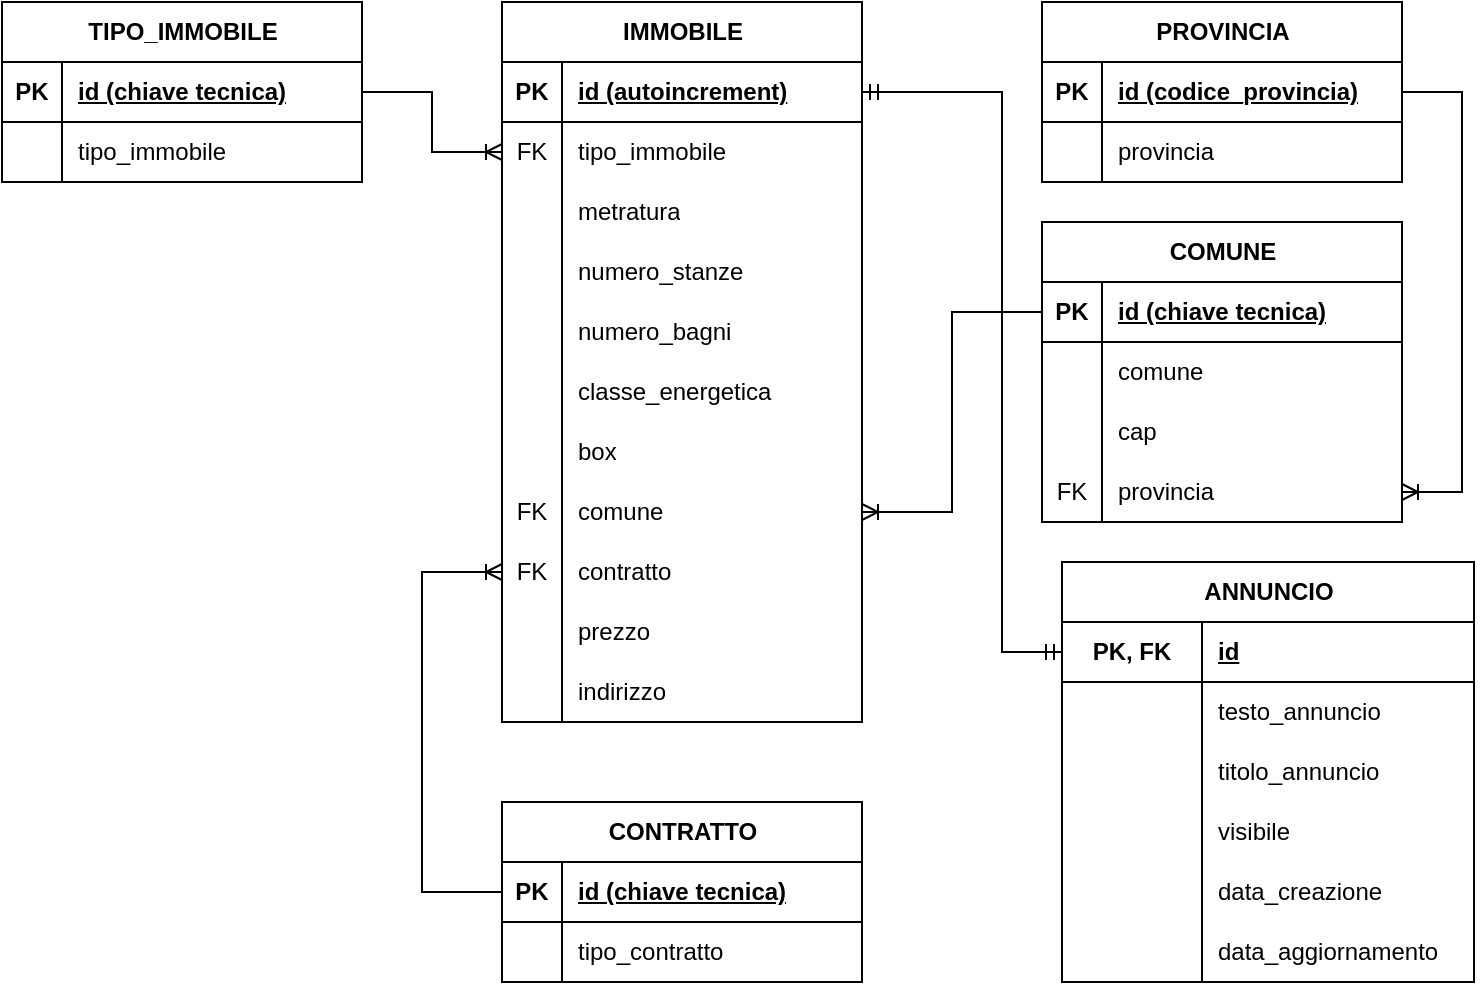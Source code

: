 <mxfile version="21.1.2" type="device">
  <diagram name="Pagina-1" id="sVM4s5IKT-_ZXNT74J5h">
    <mxGraphModel dx="936" dy="529" grid="1" gridSize="10" guides="1" tooltips="1" connect="1" arrows="1" fold="1" page="1" pageScale="1" pageWidth="827" pageHeight="1169" math="0" shadow="0">
      <root>
        <mxCell id="0" />
        <mxCell id="1" parent="0" />
        <mxCell id="firrY18OA7i-S0K21CUR-1" value="IMMOBILE" style="shape=table;startSize=30;container=1;collapsible=1;childLayout=tableLayout;fixedRows=1;rowLines=0;fontStyle=1;align=center;resizeLast=1;html=1;" vertex="1" parent="1">
          <mxGeometry x="304" y="40" width="180" height="360" as="geometry" />
        </mxCell>
        <mxCell id="firrY18OA7i-S0K21CUR-2" value="" style="shape=tableRow;horizontal=0;startSize=0;swimlaneHead=0;swimlaneBody=0;fillColor=none;collapsible=0;dropTarget=0;points=[[0,0.5],[1,0.5]];portConstraint=eastwest;top=0;left=0;right=0;bottom=1;" vertex="1" parent="firrY18OA7i-S0K21CUR-1">
          <mxGeometry y="30" width="180" height="30" as="geometry" />
        </mxCell>
        <mxCell id="firrY18OA7i-S0K21CUR-3" value="PK" style="shape=partialRectangle;connectable=0;fillColor=none;top=0;left=0;bottom=0;right=0;fontStyle=1;overflow=hidden;whiteSpace=wrap;html=1;" vertex="1" parent="firrY18OA7i-S0K21CUR-2">
          <mxGeometry width="30" height="30" as="geometry">
            <mxRectangle width="30" height="30" as="alternateBounds" />
          </mxGeometry>
        </mxCell>
        <mxCell id="firrY18OA7i-S0K21CUR-4" value="id (autoincrement)" style="shape=partialRectangle;connectable=0;fillColor=none;top=0;left=0;bottom=0;right=0;align=left;spacingLeft=6;fontStyle=5;overflow=hidden;whiteSpace=wrap;html=1;" vertex="1" parent="firrY18OA7i-S0K21CUR-2">
          <mxGeometry x="30" width="150" height="30" as="geometry">
            <mxRectangle width="150" height="30" as="alternateBounds" />
          </mxGeometry>
        </mxCell>
        <mxCell id="firrY18OA7i-S0K21CUR-17" style="shape=tableRow;horizontal=0;startSize=0;swimlaneHead=0;swimlaneBody=0;fillColor=none;collapsible=0;dropTarget=0;points=[[0,0.5],[1,0.5]];portConstraint=eastwest;top=0;left=0;right=0;bottom=0;" vertex="1" parent="firrY18OA7i-S0K21CUR-1">
          <mxGeometry y="60" width="180" height="30" as="geometry" />
        </mxCell>
        <mxCell id="firrY18OA7i-S0K21CUR-18" value="FK" style="shape=partialRectangle;connectable=0;fillColor=none;top=0;left=0;bottom=0;right=0;editable=1;overflow=hidden;whiteSpace=wrap;html=1;" vertex="1" parent="firrY18OA7i-S0K21CUR-17">
          <mxGeometry width="30" height="30" as="geometry">
            <mxRectangle width="30" height="30" as="alternateBounds" />
          </mxGeometry>
        </mxCell>
        <mxCell id="firrY18OA7i-S0K21CUR-19" value="tipo_immobile" style="shape=partialRectangle;connectable=0;fillColor=none;top=0;left=0;bottom=0;right=0;align=left;spacingLeft=6;overflow=hidden;whiteSpace=wrap;html=1;" vertex="1" parent="firrY18OA7i-S0K21CUR-17">
          <mxGeometry x="30" width="150" height="30" as="geometry">
            <mxRectangle width="150" height="30" as="alternateBounds" />
          </mxGeometry>
        </mxCell>
        <mxCell id="firrY18OA7i-S0K21CUR-5" value="" style="shape=tableRow;horizontal=0;startSize=0;swimlaneHead=0;swimlaneBody=0;fillColor=none;collapsible=0;dropTarget=0;points=[[0,0.5],[1,0.5]];portConstraint=eastwest;top=0;left=0;right=0;bottom=0;" vertex="1" parent="firrY18OA7i-S0K21CUR-1">
          <mxGeometry y="90" width="180" height="30" as="geometry" />
        </mxCell>
        <mxCell id="firrY18OA7i-S0K21CUR-6" value="" style="shape=partialRectangle;connectable=0;fillColor=none;top=0;left=0;bottom=0;right=0;editable=1;overflow=hidden;whiteSpace=wrap;html=1;" vertex="1" parent="firrY18OA7i-S0K21CUR-5">
          <mxGeometry width="30" height="30" as="geometry">
            <mxRectangle width="30" height="30" as="alternateBounds" />
          </mxGeometry>
        </mxCell>
        <mxCell id="firrY18OA7i-S0K21CUR-7" value="metratura" style="shape=partialRectangle;connectable=0;fillColor=none;top=0;left=0;bottom=0;right=0;align=left;spacingLeft=6;overflow=hidden;whiteSpace=wrap;html=1;" vertex="1" parent="firrY18OA7i-S0K21CUR-5">
          <mxGeometry x="30" width="150" height="30" as="geometry">
            <mxRectangle width="150" height="30" as="alternateBounds" />
          </mxGeometry>
        </mxCell>
        <mxCell id="firrY18OA7i-S0K21CUR-8" value="" style="shape=tableRow;horizontal=0;startSize=0;swimlaneHead=0;swimlaneBody=0;fillColor=none;collapsible=0;dropTarget=0;points=[[0,0.5],[1,0.5]];portConstraint=eastwest;top=0;left=0;right=0;bottom=0;" vertex="1" parent="firrY18OA7i-S0K21CUR-1">
          <mxGeometry y="120" width="180" height="30" as="geometry" />
        </mxCell>
        <mxCell id="firrY18OA7i-S0K21CUR-9" value="" style="shape=partialRectangle;connectable=0;fillColor=none;top=0;left=0;bottom=0;right=0;editable=1;overflow=hidden;whiteSpace=wrap;html=1;" vertex="1" parent="firrY18OA7i-S0K21CUR-8">
          <mxGeometry width="30" height="30" as="geometry">
            <mxRectangle width="30" height="30" as="alternateBounds" />
          </mxGeometry>
        </mxCell>
        <mxCell id="firrY18OA7i-S0K21CUR-10" value="numero_stanze" style="shape=partialRectangle;connectable=0;fillColor=none;top=0;left=0;bottom=0;right=0;align=left;spacingLeft=6;overflow=hidden;whiteSpace=wrap;html=1;" vertex="1" parent="firrY18OA7i-S0K21CUR-8">
          <mxGeometry x="30" width="150" height="30" as="geometry">
            <mxRectangle width="150" height="30" as="alternateBounds" />
          </mxGeometry>
        </mxCell>
        <mxCell id="firrY18OA7i-S0K21CUR-11" value="" style="shape=tableRow;horizontal=0;startSize=0;swimlaneHead=0;swimlaneBody=0;fillColor=none;collapsible=0;dropTarget=0;points=[[0,0.5],[1,0.5]];portConstraint=eastwest;top=0;left=0;right=0;bottom=0;" vertex="1" parent="firrY18OA7i-S0K21CUR-1">
          <mxGeometry y="150" width="180" height="30" as="geometry" />
        </mxCell>
        <mxCell id="firrY18OA7i-S0K21CUR-12" value="" style="shape=partialRectangle;connectable=0;fillColor=none;top=0;left=0;bottom=0;right=0;editable=1;overflow=hidden;whiteSpace=wrap;html=1;" vertex="1" parent="firrY18OA7i-S0K21CUR-11">
          <mxGeometry width="30" height="30" as="geometry">
            <mxRectangle width="30" height="30" as="alternateBounds" />
          </mxGeometry>
        </mxCell>
        <mxCell id="firrY18OA7i-S0K21CUR-13" value="numero_bagni" style="shape=partialRectangle;connectable=0;fillColor=none;top=0;left=0;bottom=0;right=0;align=left;spacingLeft=6;overflow=hidden;whiteSpace=wrap;html=1;" vertex="1" parent="firrY18OA7i-S0K21CUR-11">
          <mxGeometry x="30" width="150" height="30" as="geometry">
            <mxRectangle width="150" height="30" as="alternateBounds" />
          </mxGeometry>
        </mxCell>
        <mxCell id="firrY18OA7i-S0K21CUR-14" style="shape=tableRow;horizontal=0;startSize=0;swimlaneHead=0;swimlaneBody=0;fillColor=none;collapsible=0;dropTarget=0;points=[[0,0.5],[1,0.5]];portConstraint=eastwest;top=0;left=0;right=0;bottom=0;" vertex="1" parent="firrY18OA7i-S0K21CUR-1">
          <mxGeometry y="180" width="180" height="30" as="geometry" />
        </mxCell>
        <mxCell id="firrY18OA7i-S0K21CUR-15" style="shape=partialRectangle;connectable=0;fillColor=none;top=0;left=0;bottom=0;right=0;editable=1;overflow=hidden;whiteSpace=wrap;html=1;" vertex="1" parent="firrY18OA7i-S0K21CUR-14">
          <mxGeometry width="30" height="30" as="geometry">
            <mxRectangle width="30" height="30" as="alternateBounds" />
          </mxGeometry>
        </mxCell>
        <mxCell id="firrY18OA7i-S0K21CUR-16" value="classe_energetica" style="shape=partialRectangle;connectable=0;fillColor=none;top=0;left=0;bottom=0;right=0;align=left;spacingLeft=6;overflow=hidden;whiteSpace=wrap;html=1;" vertex="1" parent="firrY18OA7i-S0K21CUR-14">
          <mxGeometry x="30" width="150" height="30" as="geometry">
            <mxRectangle width="150" height="30" as="alternateBounds" />
          </mxGeometry>
        </mxCell>
        <mxCell id="firrY18OA7i-S0K21CUR-20" style="shape=tableRow;horizontal=0;startSize=0;swimlaneHead=0;swimlaneBody=0;fillColor=none;collapsible=0;dropTarget=0;points=[[0,0.5],[1,0.5]];portConstraint=eastwest;top=0;left=0;right=0;bottom=0;" vertex="1" parent="firrY18OA7i-S0K21CUR-1">
          <mxGeometry y="210" width="180" height="30" as="geometry" />
        </mxCell>
        <mxCell id="firrY18OA7i-S0K21CUR-21" style="shape=partialRectangle;connectable=0;fillColor=none;top=0;left=0;bottom=0;right=0;editable=1;overflow=hidden;whiteSpace=wrap;html=1;" vertex="1" parent="firrY18OA7i-S0K21CUR-20">
          <mxGeometry width="30" height="30" as="geometry">
            <mxRectangle width="30" height="30" as="alternateBounds" />
          </mxGeometry>
        </mxCell>
        <mxCell id="firrY18OA7i-S0K21CUR-22" value="box" style="shape=partialRectangle;connectable=0;fillColor=none;top=0;left=0;bottom=0;right=0;align=left;spacingLeft=6;overflow=hidden;whiteSpace=wrap;html=1;" vertex="1" parent="firrY18OA7i-S0K21CUR-20">
          <mxGeometry x="30" width="150" height="30" as="geometry">
            <mxRectangle width="150" height="30" as="alternateBounds" />
          </mxGeometry>
        </mxCell>
        <mxCell id="firrY18OA7i-S0K21CUR-53" style="shape=tableRow;horizontal=0;startSize=0;swimlaneHead=0;swimlaneBody=0;fillColor=none;collapsible=0;dropTarget=0;points=[[0,0.5],[1,0.5]];portConstraint=eastwest;top=0;left=0;right=0;bottom=0;" vertex="1" parent="firrY18OA7i-S0K21CUR-1">
          <mxGeometry y="240" width="180" height="30" as="geometry" />
        </mxCell>
        <mxCell id="firrY18OA7i-S0K21CUR-54" value="FK" style="shape=partialRectangle;connectable=0;fillColor=none;top=0;left=0;bottom=0;right=0;editable=1;overflow=hidden;whiteSpace=wrap;html=1;" vertex="1" parent="firrY18OA7i-S0K21CUR-53">
          <mxGeometry width="30" height="30" as="geometry">
            <mxRectangle width="30" height="30" as="alternateBounds" />
          </mxGeometry>
        </mxCell>
        <mxCell id="firrY18OA7i-S0K21CUR-55" value="comune" style="shape=partialRectangle;connectable=0;fillColor=none;top=0;left=0;bottom=0;right=0;align=left;spacingLeft=6;overflow=hidden;whiteSpace=wrap;html=1;" vertex="1" parent="firrY18OA7i-S0K21CUR-53">
          <mxGeometry x="30" width="150" height="30" as="geometry">
            <mxRectangle width="150" height="30" as="alternateBounds" />
          </mxGeometry>
        </mxCell>
        <mxCell id="firrY18OA7i-S0K21CUR-75" style="shape=tableRow;horizontal=0;startSize=0;swimlaneHead=0;swimlaneBody=0;fillColor=none;collapsible=0;dropTarget=0;points=[[0,0.5],[1,0.5]];portConstraint=eastwest;top=0;left=0;right=0;bottom=0;" vertex="1" parent="firrY18OA7i-S0K21CUR-1">
          <mxGeometry y="270" width="180" height="30" as="geometry" />
        </mxCell>
        <mxCell id="firrY18OA7i-S0K21CUR-76" value="FK" style="shape=partialRectangle;connectable=0;fillColor=none;top=0;left=0;bottom=0;right=0;editable=1;overflow=hidden;whiteSpace=wrap;html=1;" vertex="1" parent="firrY18OA7i-S0K21CUR-75">
          <mxGeometry width="30" height="30" as="geometry">
            <mxRectangle width="30" height="30" as="alternateBounds" />
          </mxGeometry>
        </mxCell>
        <mxCell id="firrY18OA7i-S0K21CUR-77" value="contratto" style="shape=partialRectangle;connectable=0;fillColor=none;top=0;left=0;bottom=0;right=0;align=left;spacingLeft=6;overflow=hidden;whiteSpace=wrap;html=1;" vertex="1" parent="firrY18OA7i-S0K21CUR-75">
          <mxGeometry x="30" width="150" height="30" as="geometry">
            <mxRectangle width="150" height="30" as="alternateBounds" />
          </mxGeometry>
        </mxCell>
        <mxCell id="firrY18OA7i-S0K21CUR-78" style="shape=tableRow;horizontal=0;startSize=0;swimlaneHead=0;swimlaneBody=0;fillColor=none;collapsible=0;dropTarget=0;points=[[0,0.5],[1,0.5]];portConstraint=eastwest;top=0;left=0;right=0;bottom=0;" vertex="1" parent="firrY18OA7i-S0K21CUR-1">
          <mxGeometry y="300" width="180" height="30" as="geometry" />
        </mxCell>
        <mxCell id="firrY18OA7i-S0K21CUR-79" style="shape=partialRectangle;connectable=0;fillColor=none;top=0;left=0;bottom=0;right=0;editable=1;overflow=hidden;whiteSpace=wrap;html=1;" vertex="1" parent="firrY18OA7i-S0K21CUR-78">
          <mxGeometry width="30" height="30" as="geometry">
            <mxRectangle width="30" height="30" as="alternateBounds" />
          </mxGeometry>
        </mxCell>
        <mxCell id="firrY18OA7i-S0K21CUR-80" value="prezzo" style="shape=partialRectangle;connectable=0;fillColor=none;top=0;left=0;bottom=0;right=0;align=left;spacingLeft=6;overflow=hidden;whiteSpace=wrap;html=1;" vertex="1" parent="firrY18OA7i-S0K21CUR-78">
          <mxGeometry x="30" width="150" height="30" as="geometry">
            <mxRectangle width="150" height="30" as="alternateBounds" />
          </mxGeometry>
        </mxCell>
        <mxCell id="firrY18OA7i-S0K21CUR-82" style="shape=tableRow;horizontal=0;startSize=0;swimlaneHead=0;swimlaneBody=0;fillColor=none;collapsible=0;dropTarget=0;points=[[0,0.5],[1,0.5]];portConstraint=eastwest;top=0;left=0;right=0;bottom=0;" vertex="1" parent="firrY18OA7i-S0K21CUR-1">
          <mxGeometry y="330" width="180" height="30" as="geometry" />
        </mxCell>
        <mxCell id="firrY18OA7i-S0K21CUR-83" style="shape=partialRectangle;connectable=0;fillColor=none;top=0;left=0;bottom=0;right=0;editable=1;overflow=hidden;whiteSpace=wrap;html=1;" vertex="1" parent="firrY18OA7i-S0K21CUR-82">
          <mxGeometry width="30" height="30" as="geometry">
            <mxRectangle width="30" height="30" as="alternateBounds" />
          </mxGeometry>
        </mxCell>
        <mxCell id="firrY18OA7i-S0K21CUR-84" value="indirizzo" style="shape=partialRectangle;connectable=0;fillColor=none;top=0;left=0;bottom=0;right=0;align=left;spacingLeft=6;overflow=hidden;whiteSpace=wrap;html=1;" vertex="1" parent="firrY18OA7i-S0K21CUR-82">
          <mxGeometry x="30" width="150" height="30" as="geometry">
            <mxRectangle width="150" height="30" as="alternateBounds" />
          </mxGeometry>
        </mxCell>
        <mxCell id="firrY18OA7i-S0K21CUR-23" value="PROVINCIA" style="shape=table;startSize=30;container=1;collapsible=1;childLayout=tableLayout;fixedRows=1;rowLines=0;fontStyle=1;align=center;resizeLast=1;html=1;" vertex="1" parent="1">
          <mxGeometry x="574" y="40" width="180" height="90" as="geometry" />
        </mxCell>
        <mxCell id="firrY18OA7i-S0K21CUR-24" value="" style="shape=tableRow;horizontal=0;startSize=0;swimlaneHead=0;swimlaneBody=0;fillColor=none;collapsible=0;dropTarget=0;points=[[0,0.5],[1,0.5]];portConstraint=eastwest;top=0;left=0;right=0;bottom=1;" vertex="1" parent="firrY18OA7i-S0K21CUR-23">
          <mxGeometry y="30" width="180" height="30" as="geometry" />
        </mxCell>
        <mxCell id="firrY18OA7i-S0K21CUR-25" value="PK" style="shape=partialRectangle;connectable=0;fillColor=none;top=0;left=0;bottom=0;right=0;fontStyle=1;overflow=hidden;whiteSpace=wrap;html=1;" vertex="1" parent="firrY18OA7i-S0K21CUR-24">
          <mxGeometry width="30" height="30" as="geometry">
            <mxRectangle width="30" height="30" as="alternateBounds" />
          </mxGeometry>
        </mxCell>
        <mxCell id="firrY18OA7i-S0K21CUR-26" value="id (codice_provincia)" style="shape=partialRectangle;connectable=0;fillColor=none;top=0;left=0;bottom=0;right=0;align=left;spacingLeft=6;fontStyle=5;overflow=hidden;whiteSpace=wrap;html=1;" vertex="1" parent="firrY18OA7i-S0K21CUR-24">
          <mxGeometry x="30" width="150" height="30" as="geometry">
            <mxRectangle width="150" height="30" as="alternateBounds" />
          </mxGeometry>
        </mxCell>
        <mxCell id="firrY18OA7i-S0K21CUR-27" value="" style="shape=tableRow;horizontal=0;startSize=0;swimlaneHead=0;swimlaneBody=0;fillColor=none;collapsible=0;dropTarget=0;points=[[0,0.5],[1,0.5]];portConstraint=eastwest;top=0;left=0;right=0;bottom=0;" vertex="1" parent="firrY18OA7i-S0K21CUR-23">
          <mxGeometry y="60" width="180" height="30" as="geometry" />
        </mxCell>
        <mxCell id="firrY18OA7i-S0K21CUR-28" value="" style="shape=partialRectangle;connectable=0;fillColor=none;top=0;left=0;bottom=0;right=0;editable=1;overflow=hidden;whiteSpace=wrap;html=1;" vertex="1" parent="firrY18OA7i-S0K21CUR-27">
          <mxGeometry width="30" height="30" as="geometry">
            <mxRectangle width="30" height="30" as="alternateBounds" />
          </mxGeometry>
        </mxCell>
        <mxCell id="firrY18OA7i-S0K21CUR-29" value="provincia" style="shape=partialRectangle;connectable=0;fillColor=none;top=0;left=0;bottom=0;right=0;align=left;spacingLeft=6;overflow=hidden;whiteSpace=wrap;html=1;" vertex="1" parent="firrY18OA7i-S0K21CUR-27">
          <mxGeometry x="30" width="150" height="30" as="geometry">
            <mxRectangle width="150" height="30" as="alternateBounds" />
          </mxGeometry>
        </mxCell>
        <mxCell id="firrY18OA7i-S0K21CUR-36" value="COMUNE" style="shape=table;startSize=30;container=1;collapsible=1;childLayout=tableLayout;fixedRows=1;rowLines=0;fontStyle=1;align=center;resizeLast=1;html=1;" vertex="1" parent="1">
          <mxGeometry x="574" y="150" width="180" height="150" as="geometry" />
        </mxCell>
        <mxCell id="firrY18OA7i-S0K21CUR-37" value="" style="shape=tableRow;horizontal=0;startSize=0;swimlaneHead=0;swimlaneBody=0;fillColor=none;collapsible=0;dropTarget=0;points=[[0,0.5],[1,0.5]];portConstraint=eastwest;top=0;left=0;right=0;bottom=1;" vertex="1" parent="firrY18OA7i-S0K21CUR-36">
          <mxGeometry y="30" width="180" height="30" as="geometry" />
        </mxCell>
        <mxCell id="firrY18OA7i-S0K21CUR-38" value="PK" style="shape=partialRectangle;connectable=0;fillColor=none;top=0;left=0;bottom=0;right=0;fontStyle=1;overflow=hidden;whiteSpace=wrap;html=1;" vertex="1" parent="firrY18OA7i-S0K21CUR-37">
          <mxGeometry width="30" height="30" as="geometry">
            <mxRectangle width="30" height="30" as="alternateBounds" />
          </mxGeometry>
        </mxCell>
        <mxCell id="firrY18OA7i-S0K21CUR-39" value="id (chiave tecnica)" style="shape=partialRectangle;connectable=0;fillColor=none;top=0;left=0;bottom=0;right=0;align=left;spacingLeft=6;fontStyle=5;overflow=hidden;whiteSpace=wrap;html=1;" vertex="1" parent="firrY18OA7i-S0K21CUR-37">
          <mxGeometry x="30" width="150" height="30" as="geometry">
            <mxRectangle width="150" height="30" as="alternateBounds" />
          </mxGeometry>
        </mxCell>
        <mxCell id="firrY18OA7i-S0K21CUR-40" value="" style="shape=tableRow;horizontal=0;startSize=0;swimlaneHead=0;swimlaneBody=0;fillColor=none;collapsible=0;dropTarget=0;points=[[0,0.5],[1,0.5]];portConstraint=eastwest;top=0;left=0;right=0;bottom=0;" vertex="1" parent="firrY18OA7i-S0K21CUR-36">
          <mxGeometry y="60" width="180" height="30" as="geometry" />
        </mxCell>
        <mxCell id="firrY18OA7i-S0K21CUR-41" value="" style="shape=partialRectangle;connectable=0;fillColor=none;top=0;left=0;bottom=0;right=0;editable=1;overflow=hidden;whiteSpace=wrap;html=1;" vertex="1" parent="firrY18OA7i-S0K21CUR-40">
          <mxGeometry width="30" height="30" as="geometry">
            <mxRectangle width="30" height="30" as="alternateBounds" />
          </mxGeometry>
        </mxCell>
        <mxCell id="firrY18OA7i-S0K21CUR-42" value="comune" style="shape=partialRectangle;connectable=0;fillColor=none;top=0;left=0;bottom=0;right=0;align=left;spacingLeft=6;overflow=hidden;whiteSpace=wrap;html=1;" vertex="1" parent="firrY18OA7i-S0K21CUR-40">
          <mxGeometry x="30" width="150" height="30" as="geometry">
            <mxRectangle width="150" height="30" as="alternateBounds" />
          </mxGeometry>
        </mxCell>
        <mxCell id="firrY18OA7i-S0K21CUR-43" value="" style="shape=tableRow;horizontal=0;startSize=0;swimlaneHead=0;swimlaneBody=0;fillColor=none;collapsible=0;dropTarget=0;points=[[0,0.5],[1,0.5]];portConstraint=eastwest;top=0;left=0;right=0;bottom=0;" vertex="1" parent="firrY18OA7i-S0K21CUR-36">
          <mxGeometry y="90" width="180" height="30" as="geometry" />
        </mxCell>
        <mxCell id="firrY18OA7i-S0K21CUR-44" value="" style="shape=partialRectangle;connectable=0;fillColor=none;top=0;left=0;bottom=0;right=0;editable=1;overflow=hidden;whiteSpace=wrap;html=1;" vertex="1" parent="firrY18OA7i-S0K21CUR-43">
          <mxGeometry width="30" height="30" as="geometry">
            <mxRectangle width="30" height="30" as="alternateBounds" />
          </mxGeometry>
        </mxCell>
        <mxCell id="firrY18OA7i-S0K21CUR-45" value="cap" style="shape=partialRectangle;connectable=0;fillColor=none;top=0;left=0;bottom=0;right=0;align=left;spacingLeft=6;overflow=hidden;whiteSpace=wrap;html=1;" vertex="1" parent="firrY18OA7i-S0K21CUR-43">
          <mxGeometry x="30" width="150" height="30" as="geometry">
            <mxRectangle width="150" height="30" as="alternateBounds" />
          </mxGeometry>
        </mxCell>
        <mxCell id="firrY18OA7i-S0K21CUR-49" style="shape=tableRow;horizontal=0;startSize=0;swimlaneHead=0;swimlaneBody=0;fillColor=none;collapsible=0;dropTarget=0;points=[[0,0.5],[1,0.5]];portConstraint=eastwest;top=0;left=0;right=0;bottom=0;" vertex="1" parent="firrY18OA7i-S0K21CUR-36">
          <mxGeometry y="120" width="180" height="30" as="geometry" />
        </mxCell>
        <mxCell id="firrY18OA7i-S0K21CUR-50" value="FK" style="shape=partialRectangle;connectable=0;fillColor=none;top=0;left=0;bottom=0;right=0;editable=1;overflow=hidden;whiteSpace=wrap;html=1;" vertex="1" parent="firrY18OA7i-S0K21CUR-49">
          <mxGeometry width="30" height="30" as="geometry">
            <mxRectangle width="30" height="30" as="alternateBounds" />
          </mxGeometry>
        </mxCell>
        <mxCell id="firrY18OA7i-S0K21CUR-51" value="provincia" style="shape=partialRectangle;connectable=0;fillColor=none;top=0;left=0;bottom=0;right=0;align=left;spacingLeft=6;overflow=hidden;whiteSpace=wrap;html=1;" vertex="1" parent="firrY18OA7i-S0K21CUR-49">
          <mxGeometry x="30" width="150" height="30" as="geometry">
            <mxRectangle width="150" height="30" as="alternateBounds" />
          </mxGeometry>
        </mxCell>
        <mxCell id="firrY18OA7i-S0K21CUR-52" value="" style="edgeStyle=elbowEdgeStyle;fontSize=12;html=1;endArrow=ERoneToMany;rounded=0;exitX=1;exitY=0.5;exitDx=0;exitDy=0;entryX=1;entryY=0.5;entryDx=0;entryDy=0;" edge="1" parent="1" source="firrY18OA7i-S0K21CUR-24" target="firrY18OA7i-S0K21CUR-49">
          <mxGeometry width="100" height="100" relative="1" as="geometry">
            <mxPoint x="884" y="110" as="sourcePoint" />
            <mxPoint x="874" y="230" as="targetPoint" />
            <Array as="points">
              <mxPoint x="784" y="200" />
            </Array>
          </mxGeometry>
        </mxCell>
        <mxCell id="firrY18OA7i-S0K21CUR-58" value="" style="edgeStyle=elbowEdgeStyle;fontSize=12;html=1;endArrow=ERoneToMany;rounded=0;exitX=0;exitY=0.5;exitDx=0;exitDy=0;" edge="1" parent="1" source="firrY18OA7i-S0K21CUR-37" target="firrY18OA7i-S0K21CUR-53">
          <mxGeometry width="100" height="100" relative="1" as="geometry">
            <mxPoint x="514" y="380" as="sourcePoint" />
            <mxPoint x="664" y="220" as="targetPoint" />
          </mxGeometry>
        </mxCell>
        <mxCell id="firrY18OA7i-S0K21CUR-59" value="CONTRATTO" style="shape=table;startSize=30;container=1;collapsible=1;childLayout=tableLayout;fixedRows=1;rowLines=0;fontStyle=1;align=center;resizeLast=1;html=1;" vertex="1" parent="1">
          <mxGeometry x="304" y="440" width="180" height="90" as="geometry" />
        </mxCell>
        <mxCell id="firrY18OA7i-S0K21CUR-60" value="" style="shape=tableRow;horizontal=0;startSize=0;swimlaneHead=0;swimlaneBody=0;fillColor=none;collapsible=0;dropTarget=0;points=[[0,0.5],[1,0.5]];portConstraint=eastwest;top=0;left=0;right=0;bottom=1;" vertex="1" parent="firrY18OA7i-S0K21CUR-59">
          <mxGeometry y="30" width="180" height="30" as="geometry" />
        </mxCell>
        <mxCell id="firrY18OA7i-S0K21CUR-61" value="PK" style="shape=partialRectangle;connectable=0;fillColor=none;top=0;left=0;bottom=0;right=0;fontStyle=1;overflow=hidden;whiteSpace=wrap;html=1;" vertex="1" parent="firrY18OA7i-S0K21CUR-60">
          <mxGeometry width="30" height="30" as="geometry">
            <mxRectangle width="30" height="30" as="alternateBounds" />
          </mxGeometry>
        </mxCell>
        <mxCell id="firrY18OA7i-S0K21CUR-62" value="id (chiave tecnica)" style="shape=partialRectangle;connectable=0;fillColor=none;top=0;left=0;bottom=0;right=0;align=left;spacingLeft=6;fontStyle=5;overflow=hidden;whiteSpace=wrap;html=1;" vertex="1" parent="firrY18OA7i-S0K21CUR-60">
          <mxGeometry x="30" width="150" height="30" as="geometry">
            <mxRectangle width="150" height="30" as="alternateBounds" />
          </mxGeometry>
        </mxCell>
        <mxCell id="firrY18OA7i-S0K21CUR-63" value="" style="shape=tableRow;horizontal=0;startSize=0;swimlaneHead=0;swimlaneBody=0;fillColor=none;collapsible=0;dropTarget=0;points=[[0,0.5],[1,0.5]];portConstraint=eastwest;top=0;left=0;right=0;bottom=0;" vertex="1" parent="firrY18OA7i-S0K21CUR-59">
          <mxGeometry y="60" width="180" height="30" as="geometry" />
        </mxCell>
        <mxCell id="firrY18OA7i-S0K21CUR-64" value="" style="shape=partialRectangle;connectable=0;fillColor=none;top=0;left=0;bottom=0;right=0;editable=1;overflow=hidden;whiteSpace=wrap;html=1;" vertex="1" parent="firrY18OA7i-S0K21CUR-63">
          <mxGeometry width="30" height="30" as="geometry">
            <mxRectangle width="30" height="30" as="alternateBounds" />
          </mxGeometry>
        </mxCell>
        <mxCell id="firrY18OA7i-S0K21CUR-65" value="tipo_contratto" style="shape=partialRectangle;connectable=0;fillColor=none;top=0;left=0;bottom=0;right=0;align=left;spacingLeft=6;overflow=hidden;whiteSpace=wrap;html=1;" vertex="1" parent="firrY18OA7i-S0K21CUR-63">
          <mxGeometry x="30" width="150" height="30" as="geometry">
            <mxRectangle width="150" height="30" as="alternateBounds" />
          </mxGeometry>
        </mxCell>
        <mxCell id="firrY18OA7i-S0K21CUR-81" value="" style="edgeStyle=elbowEdgeStyle;fontSize=12;html=1;endArrow=ERoneToMany;rounded=0;exitX=0;exitY=0.5;exitDx=0;exitDy=0;entryX=0;entryY=0.5;entryDx=0;entryDy=0;" edge="1" parent="1" source="firrY18OA7i-S0K21CUR-60" target="firrY18OA7i-S0K21CUR-75">
          <mxGeometry width="100" height="100" relative="1" as="geometry">
            <mxPoint x="204" y="430" as="sourcePoint" />
            <mxPoint x="284" y="320" as="targetPoint" />
            <Array as="points">
              <mxPoint x="264" y="380" />
            </Array>
          </mxGeometry>
        </mxCell>
        <mxCell id="firrY18OA7i-S0K21CUR-92" value="ANNUNCIO" style="shape=table;startSize=30;container=1;collapsible=1;childLayout=tableLayout;fixedRows=1;rowLines=0;fontStyle=1;align=center;resizeLast=1;html=1;" vertex="1" parent="1">
          <mxGeometry x="584" y="320" width="206" height="210" as="geometry" />
        </mxCell>
        <mxCell id="firrY18OA7i-S0K21CUR-93" value="" style="shape=tableRow;horizontal=0;startSize=0;swimlaneHead=0;swimlaneBody=0;fillColor=none;collapsible=0;dropTarget=0;points=[[0,0.5],[1,0.5]];portConstraint=eastwest;top=0;left=0;right=0;bottom=1;" vertex="1" parent="firrY18OA7i-S0K21CUR-92">
          <mxGeometry y="30" width="206" height="30" as="geometry" />
        </mxCell>
        <mxCell id="firrY18OA7i-S0K21CUR-94" value="PK, FK" style="shape=partialRectangle;connectable=0;fillColor=none;top=0;left=0;bottom=0;right=0;fontStyle=1;overflow=hidden;whiteSpace=wrap;html=1;" vertex="1" parent="firrY18OA7i-S0K21CUR-93">
          <mxGeometry width="70" height="30" as="geometry">
            <mxRectangle width="70" height="30" as="alternateBounds" />
          </mxGeometry>
        </mxCell>
        <mxCell id="firrY18OA7i-S0K21CUR-95" value="id" style="shape=partialRectangle;connectable=0;fillColor=none;top=0;left=0;bottom=0;right=0;align=left;spacingLeft=6;fontStyle=5;overflow=hidden;whiteSpace=wrap;html=1;" vertex="1" parent="firrY18OA7i-S0K21CUR-93">
          <mxGeometry x="70" width="136" height="30" as="geometry">
            <mxRectangle width="136" height="30" as="alternateBounds" />
          </mxGeometry>
        </mxCell>
        <mxCell id="firrY18OA7i-S0K21CUR-96" value="" style="shape=tableRow;horizontal=0;startSize=0;swimlaneHead=0;swimlaneBody=0;fillColor=none;collapsible=0;dropTarget=0;points=[[0,0.5],[1,0.5]];portConstraint=eastwest;top=0;left=0;right=0;bottom=0;" vertex="1" parent="firrY18OA7i-S0K21CUR-92">
          <mxGeometry y="60" width="206" height="30" as="geometry" />
        </mxCell>
        <mxCell id="firrY18OA7i-S0K21CUR-97" value="" style="shape=partialRectangle;connectable=0;fillColor=none;top=0;left=0;bottom=0;right=0;editable=1;overflow=hidden;whiteSpace=wrap;html=1;" vertex="1" parent="firrY18OA7i-S0K21CUR-96">
          <mxGeometry width="70" height="30" as="geometry">
            <mxRectangle width="70" height="30" as="alternateBounds" />
          </mxGeometry>
        </mxCell>
        <mxCell id="firrY18OA7i-S0K21CUR-98" value="testo_annuncio" style="shape=partialRectangle;connectable=0;fillColor=none;top=0;left=0;bottom=0;right=0;align=left;spacingLeft=6;overflow=hidden;whiteSpace=wrap;html=1;" vertex="1" parent="firrY18OA7i-S0K21CUR-96">
          <mxGeometry x="70" width="136" height="30" as="geometry">
            <mxRectangle width="136" height="30" as="alternateBounds" />
          </mxGeometry>
        </mxCell>
        <mxCell id="firrY18OA7i-S0K21CUR-99" value="" style="shape=tableRow;horizontal=0;startSize=0;swimlaneHead=0;swimlaneBody=0;fillColor=none;collapsible=0;dropTarget=0;points=[[0,0.5],[1,0.5]];portConstraint=eastwest;top=0;left=0;right=0;bottom=0;" vertex="1" parent="firrY18OA7i-S0K21CUR-92">
          <mxGeometry y="90" width="206" height="30" as="geometry" />
        </mxCell>
        <mxCell id="firrY18OA7i-S0K21CUR-100" value="" style="shape=partialRectangle;connectable=0;fillColor=none;top=0;left=0;bottom=0;right=0;editable=1;overflow=hidden;whiteSpace=wrap;html=1;" vertex="1" parent="firrY18OA7i-S0K21CUR-99">
          <mxGeometry width="70" height="30" as="geometry">
            <mxRectangle width="70" height="30" as="alternateBounds" />
          </mxGeometry>
        </mxCell>
        <mxCell id="firrY18OA7i-S0K21CUR-101" value="titolo_annuncio" style="shape=partialRectangle;connectable=0;fillColor=none;top=0;left=0;bottom=0;right=0;align=left;spacingLeft=6;overflow=hidden;whiteSpace=wrap;html=1;" vertex="1" parent="firrY18OA7i-S0K21CUR-99">
          <mxGeometry x="70" width="136" height="30" as="geometry">
            <mxRectangle width="136" height="30" as="alternateBounds" />
          </mxGeometry>
        </mxCell>
        <mxCell id="firrY18OA7i-S0K21CUR-106" style="shape=tableRow;horizontal=0;startSize=0;swimlaneHead=0;swimlaneBody=0;fillColor=none;collapsible=0;dropTarget=0;points=[[0,0.5],[1,0.5]];portConstraint=eastwest;top=0;left=0;right=0;bottom=0;" vertex="1" parent="firrY18OA7i-S0K21CUR-92">
          <mxGeometry y="120" width="206" height="30" as="geometry" />
        </mxCell>
        <mxCell id="firrY18OA7i-S0K21CUR-107" style="shape=partialRectangle;connectable=0;fillColor=none;top=0;left=0;bottom=0;right=0;editable=1;overflow=hidden;whiteSpace=wrap;html=1;" vertex="1" parent="firrY18OA7i-S0K21CUR-106">
          <mxGeometry width="70" height="30" as="geometry">
            <mxRectangle width="70" height="30" as="alternateBounds" />
          </mxGeometry>
        </mxCell>
        <mxCell id="firrY18OA7i-S0K21CUR-108" value="visibile" style="shape=partialRectangle;connectable=0;fillColor=none;top=0;left=0;bottom=0;right=0;align=left;spacingLeft=6;overflow=hidden;whiteSpace=wrap;html=1;" vertex="1" parent="firrY18OA7i-S0K21CUR-106">
          <mxGeometry x="70" width="136" height="30" as="geometry">
            <mxRectangle width="136" height="30" as="alternateBounds" />
          </mxGeometry>
        </mxCell>
        <mxCell id="firrY18OA7i-S0K21CUR-127" style="shape=tableRow;horizontal=0;startSize=0;swimlaneHead=0;swimlaneBody=0;fillColor=none;collapsible=0;dropTarget=0;points=[[0,0.5],[1,0.5]];portConstraint=eastwest;top=0;left=0;right=0;bottom=0;" vertex="1" parent="firrY18OA7i-S0K21CUR-92">
          <mxGeometry y="150" width="206" height="30" as="geometry" />
        </mxCell>
        <mxCell id="firrY18OA7i-S0K21CUR-128" style="shape=partialRectangle;connectable=0;fillColor=none;top=0;left=0;bottom=0;right=0;editable=1;overflow=hidden;whiteSpace=wrap;html=1;" vertex="1" parent="firrY18OA7i-S0K21CUR-127">
          <mxGeometry width="70" height="30" as="geometry">
            <mxRectangle width="70" height="30" as="alternateBounds" />
          </mxGeometry>
        </mxCell>
        <mxCell id="firrY18OA7i-S0K21CUR-129" value="data_creazione" style="shape=partialRectangle;connectable=0;fillColor=none;top=0;left=0;bottom=0;right=0;align=left;spacingLeft=6;overflow=hidden;whiteSpace=wrap;html=1;" vertex="1" parent="firrY18OA7i-S0K21CUR-127">
          <mxGeometry x="70" width="136" height="30" as="geometry">
            <mxRectangle width="136" height="30" as="alternateBounds" />
          </mxGeometry>
        </mxCell>
        <mxCell id="firrY18OA7i-S0K21CUR-124" style="shape=tableRow;horizontal=0;startSize=0;swimlaneHead=0;swimlaneBody=0;fillColor=none;collapsible=0;dropTarget=0;points=[[0,0.5],[1,0.5]];portConstraint=eastwest;top=0;left=0;right=0;bottom=0;" vertex="1" parent="firrY18OA7i-S0K21CUR-92">
          <mxGeometry y="180" width="206" height="30" as="geometry" />
        </mxCell>
        <mxCell id="firrY18OA7i-S0K21CUR-125" style="shape=partialRectangle;connectable=0;fillColor=none;top=0;left=0;bottom=0;right=0;editable=1;overflow=hidden;whiteSpace=wrap;html=1;" vertex="1" parent="firrY18OA7i-S0K21CUR-124">
          <mxGeometry width="70" height="30" as="geometry">
            <mxRectangle width="70" height="30" as="alternateBounds" />
          </mxGeometry>
        </mxCell>
        <mxCell id="firrY18OA7i-S0K21CUR-126" value="data_aggiornamento" style="shape=partialRectangle;connectable=0;fillColor=none;top=0;left=0;bottom=0;right=0;align=left;spacingLeft=6;overflow=hidden;whiteSpace=wrap;html=1;" vertex="1" parent="firrY18OA7i-S0K21CUR-124">
          <mxGeometry x="70" width="136" height="30" as="geometry">
            <mxRectangle width="136" height="30" as="alternateBounds" />
          </mxGeometry>
        </mxCell>
        <mxCell id="firrY18OA7i-S0K21CUR-105" value="" style="edgeStyle=elbowEdgeStyle;fontSize=12;html=1;endArrow=ERmandOne;startArrow=ERmandOne;rounded=0;entryX=0;entryY=0.5;entryDx=0;entryDy=0;exitX=1;exitY=0.5;exitDx=0;exitDy=0;" edge="1" parent="1" source="firrY18OA7i-S0K21CUR-2" target="firrY18OA7i-S0K21CUR-93">
          <mxGeometry width="100" height="100" relative="1" as="geometry">
            <mxPoint x="444" y="320" as="sourcePoint" />
            <mxPoint x="544" y="220" as="targetPoint" />
            <Array as="points">
              <mxPoint x="554" y="230" />
            </Array>
          </mxGeometry>
        </mxCell>
        <mxCell id="firrY18OA7i-S0K21CUR-109" value="TIPO_IMMOBILE" style="shape=table;startSize=30;container=1;collapsible=1;childLayout=tableLayout;fixedRows=1;rowLines=0;fontStyle=1;align=center;resizeLast=1;html=1;" vertex="1" parent="1">
          <mxGeometry x="54" y="40" width="180" height="90" as="geometry" />
        </mxCell>
        <mxCell id="firrY18OA7i-S0K21CUR-110" value="" style="shape=tableRow;horizontal=0;startSize=0;swimlaneHead=0;swimlaneBody=0;fillColor=none;collapsible=0;dropTarget=0;points=[[0,0.5],[1,0.5]];portConstraint=eastwest;top=0;left=0;right=0;bottom=1;" vertex="1" parent="firrY18OA7i-S0K21CUR-109">
          <mxGeometry y="30" width="180" height="30" as="geometry" />
        </mxCell>
        <mxCell id="firrY18OA7i-S0K21CUR-111" value="PK" style="shape=partialRectangle;connectable=0;fillColor=none;top=0;left=0;bottom=0;right=0;fontStyle=1;overflow=hidden;whiteSpace=wrap;html=1;" vertex="1" parent="firrY18OA7i-S0K21CUR-110">
          <mxGeometry width="30" height="30" as="geometry">
            <mxRectangle width="30" height="30" as="alternateBounds" />
          </mxGeometry>
        </mxCell>
        <mxCell id="firrY18OA7i-S0K21CUR-112" value="id (chiave tecnica)" style="shape=partialRectangle;connectable=0;fillColor=none;top=0;left=0;bottom=0;right=0;align=left;spacingLeft=6;fontStyle=5;overflow=hidden;whiteSpace=wrap;html=1;" vertex="1" parent="firrY18OA7i-S0K21CUR-110">
          <mxGeometry x="30" width="150" height="30" as="geometry">
            <mxRectangle width="150" height="30" as="alternateBounds" />
          </mxGeometry>
        </mxCell>
        <mxCell id="firrY18OA7i-S0K21CUR-113" value="" style="shape=tableRow;horizontal=0;startSize=0;swimlaneHead=0;swimlaneBody=0;fillColor=none;collapsible=0;dropTarget=0;points=[[0,0.5],[1,0.5]];portConstraint=eastwest;top=0;left=0;right=0;bottom=0;" vertex="1" parent="firrY18OA7i-S0K21CUR-109">
          <mxGeometry y="60" width="180" height="30" as="geometry" />
        </mxCell>
        <mxCell id="firrY18OA7i-S0K21CUR-114" value="" style="shape=partialRectangle;connectable=0;fillColor=none;top=0;left=0;bottom=0;right=0;editable=1;overflow=hidden;whiteSpace=wrap;html=1;" vertex="1" parent="firrY18OA7i-S0K21CUR-113">
          <mxGeometry width="30" height="30" as="geometry">
            <mxRectangle width="30" height="30" as="alternateBounds" />
          </mxGeometry>
        </mxCell>
        <mxCell id="firrY18OA7i-S0K21CUR-115" value="tipo_immobile" style="shape=partialRectangle;connectable=0;fillColor=none;top=0;left=0;bottom=0;right=0;align=left;spacingLeft=6;overflow=hidden;whiteSpace=wrap;html=1;" vertex="1" parent="firrY18OA7i-S0K21CUR-113">
          <mxGeometry x="30" width="150" height="30" as="geometry">
            <mxRectangle width="150" height="30" as="alternateBounds" />
          </mxGeometry>
        </mxCell>
        <mxCell id="firrY18OA7i-S0K21CUR-123" value="" style="edgeStyle=elbowEdgeStyle;fontSize=12;html=1;endArrow=ERoneToMany;rounded=0;entryX=0;entryY=0.5;entryDx=0;entryDy=0;exitX=1;exitY=0.5;exitDx=0;exitDy=0;" edge="1" parent="1" source="firrY18OA7i-S0K21CUR-110" target="firrY18OA7i-S0K21CUR-17">
          <mxGeometry width="100" height="100" relative="1" as="geometry">
            <mxPoint x="64" y="190" as="sourcePoint" />
            <mxPoint x="124" y="310" as="targetPoint" />
          </mxGeometry>
        </mxCell>
      </root>
    </mxGraphModel>
  </diagram>
</mxfile>
